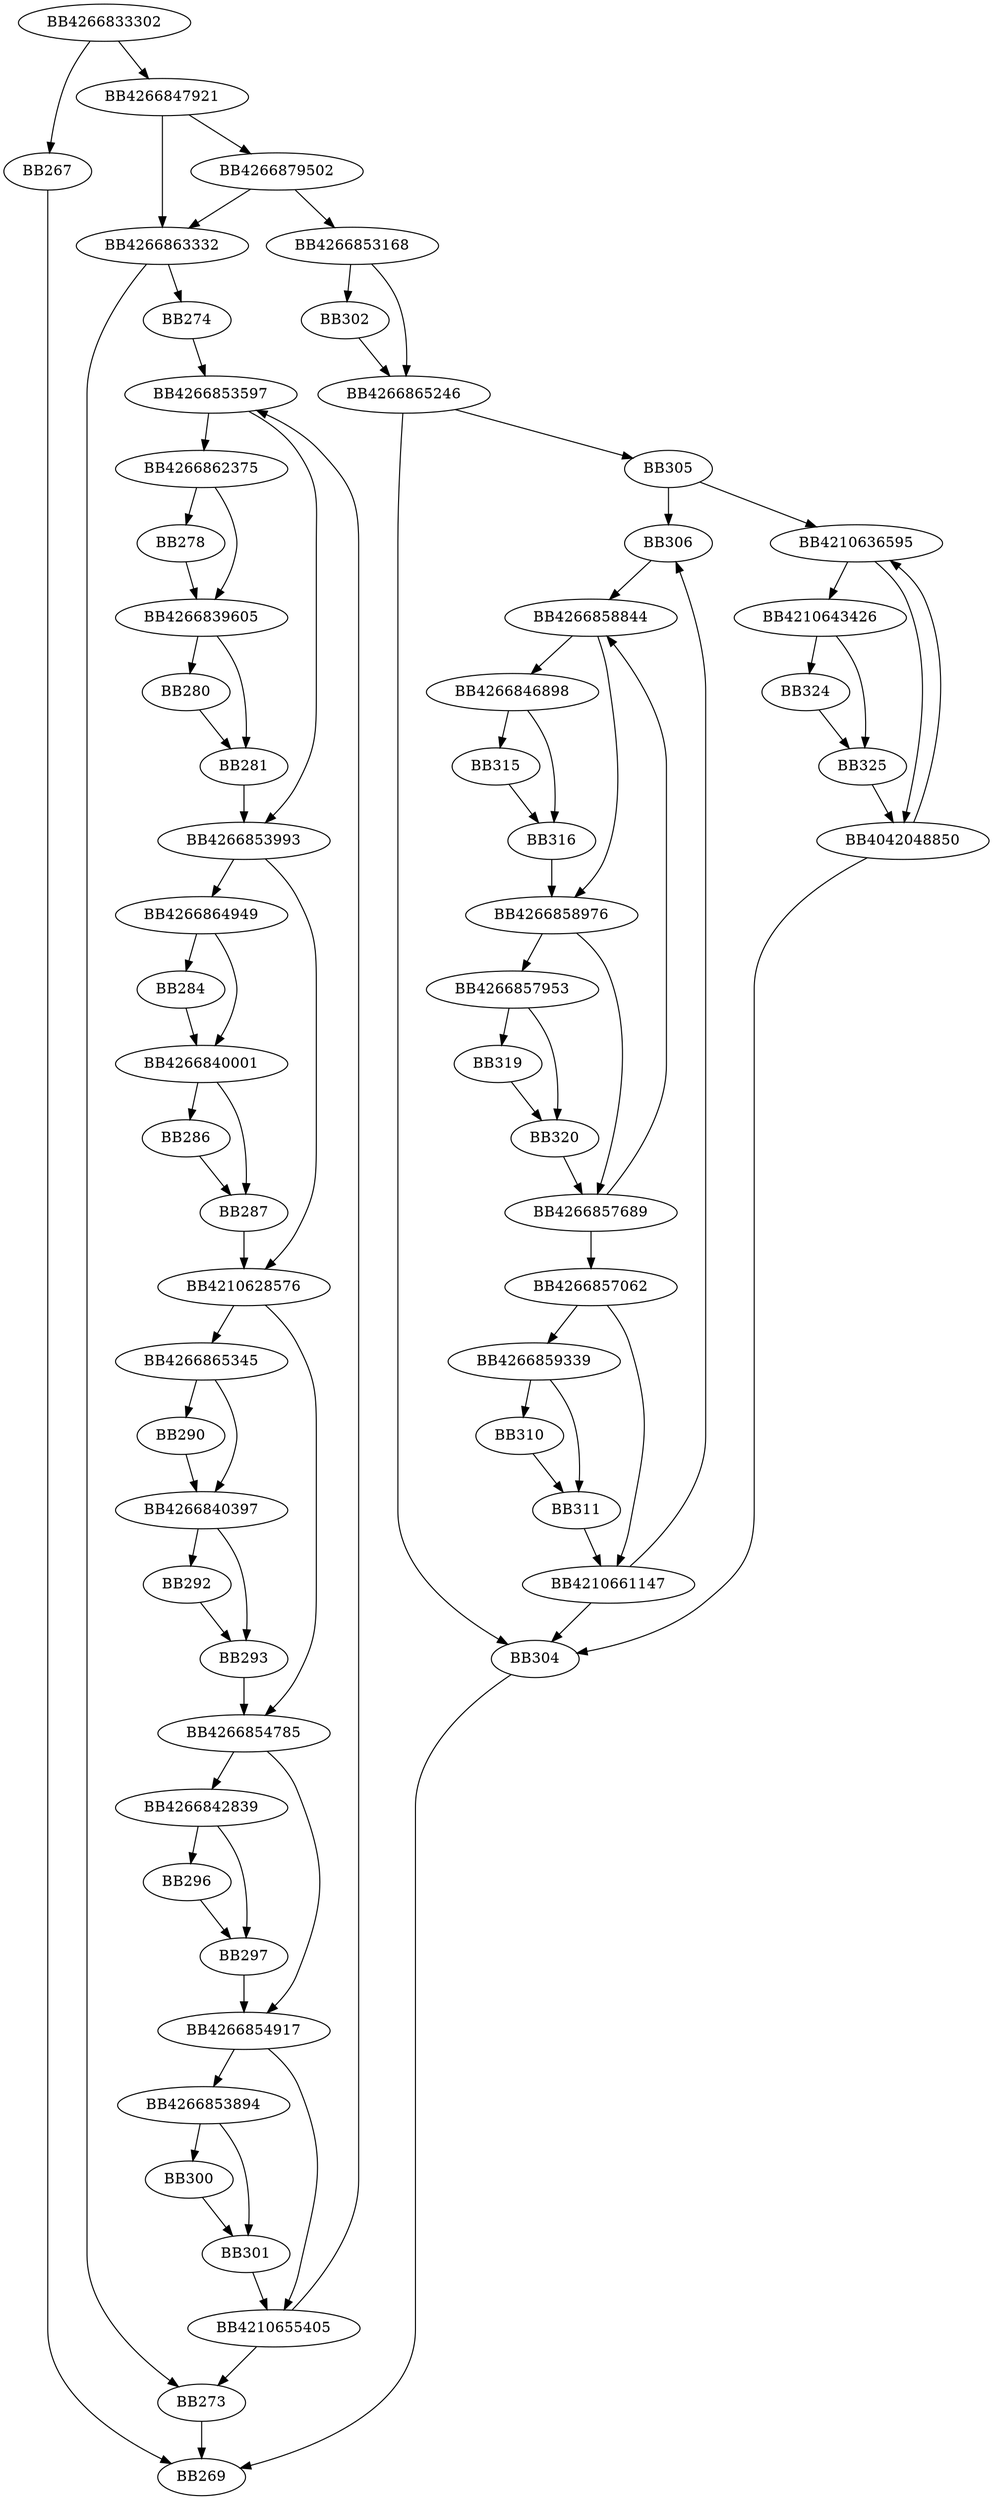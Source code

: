 digraph G{
	BB4266833302->BB267;
	BB4266833302->BB4266847921;
	BB267->BB269;
	BB4266847921->BB4266863332;
	BB4266847921->BB4266879502;
	BB4266879502->BB4266863332;
	BB4266879502->BB4266853168;
	BB4266863332->BB273;
	BB4266863332->BB274;
	BB274->BB4266853597;
	BB4266853597->BB4266862375;
	BB4266853597->BB4266853993;
	BB4266862375->BB278;
	BB4266862375->BB4266839605;
	BB278->BB4266839605;
	BB4266839605->BB280;
	BB4266839605->BB281;
	BB280->BB281;
	BB281->BB4266853993;
	BB4266853993->BB4266864949;
	BB4266853993->BB4210628576;
	BB4266864949->BB284;
	BB4266864949->BB4266840001;
	BB284->BB4266840001;
	BB4266840001->BB286;
	BB4266840001->BB287;
	BB286->BB287;
	BB287->BB4210628576;
	BB4210628576->BB4266865345;
	BB4210628576->BB4266854785;
	BB4266865345->BB290;
	BB4266865345->BB4266840397;
	BB290->BB4266840397;
	BB4266840397->BB292;
	BB4266840397->BB293;
	BB292->BB293;
	BB293->BB4266854785;
	BB4266854785->BB4266842839;
	BB4266854785->BB4266854917;
	BB4266842839->BB296;
	BB4266842839->BB297;
	BB296->BB297;
	BB297->BB4266854917;
	BB4266854917->BB4266853894;
	BB4266854917->BB4210655405;
	BB4266853894->BB300;
	BB4266853894->BB301;
	BB300->BB301;
	BB301->BB4210655405;
	BB4210655405->BB273;
	BB4210655405->BB4266853597;
	BB273->BB269;
	BB4266853168->BB302;
	BB4266853168->BB4266865246;
	BB302->BB4266865246;
	BB4266865246->BB304;
	BB4266865246->BB305;
	BB305->BB306;
	BB305->BB4210636595;
	BB306->BB4266858844;
	BB4266859339->BB310;
	BB4266859339->BB311;
	BB310->BB311;
	BB311->BB4210661147;
	BB4210661147->BB304;
	BB4210661147->BB306;
	BB4266858844->BB4266846898;
	BB4266858844->BB4266858976;
	BB4266846898->BB315;
	BB4266846898->BB316;
	BB315->BB316;
	BB316->BB4266858976;
	BB4266858976->BB4266857953;
	BB4266858976->BB4266857689;
	BB4266857953->BB319;
	BB4266857953->BB320;
	BB319->BB320;
	BB320->BB4266857689;
	BB4266857689->BB4266857062;
	BB4266857689->BB4266858844;
	BB4266857062->BB4266859339;
	BB4266857062->BB4210661147;
	BB4210636595->BB4210643426;
	BB4210636595->BB4042048850;
	BB4210643426->BB324;
	BB4210643426->BB325;
	BB324->BB325;
	BB325->BB4042048850;
	BB4042048850->BB304;
	BB4042048850->BB4210636595;
	BB304->BB269;
}
